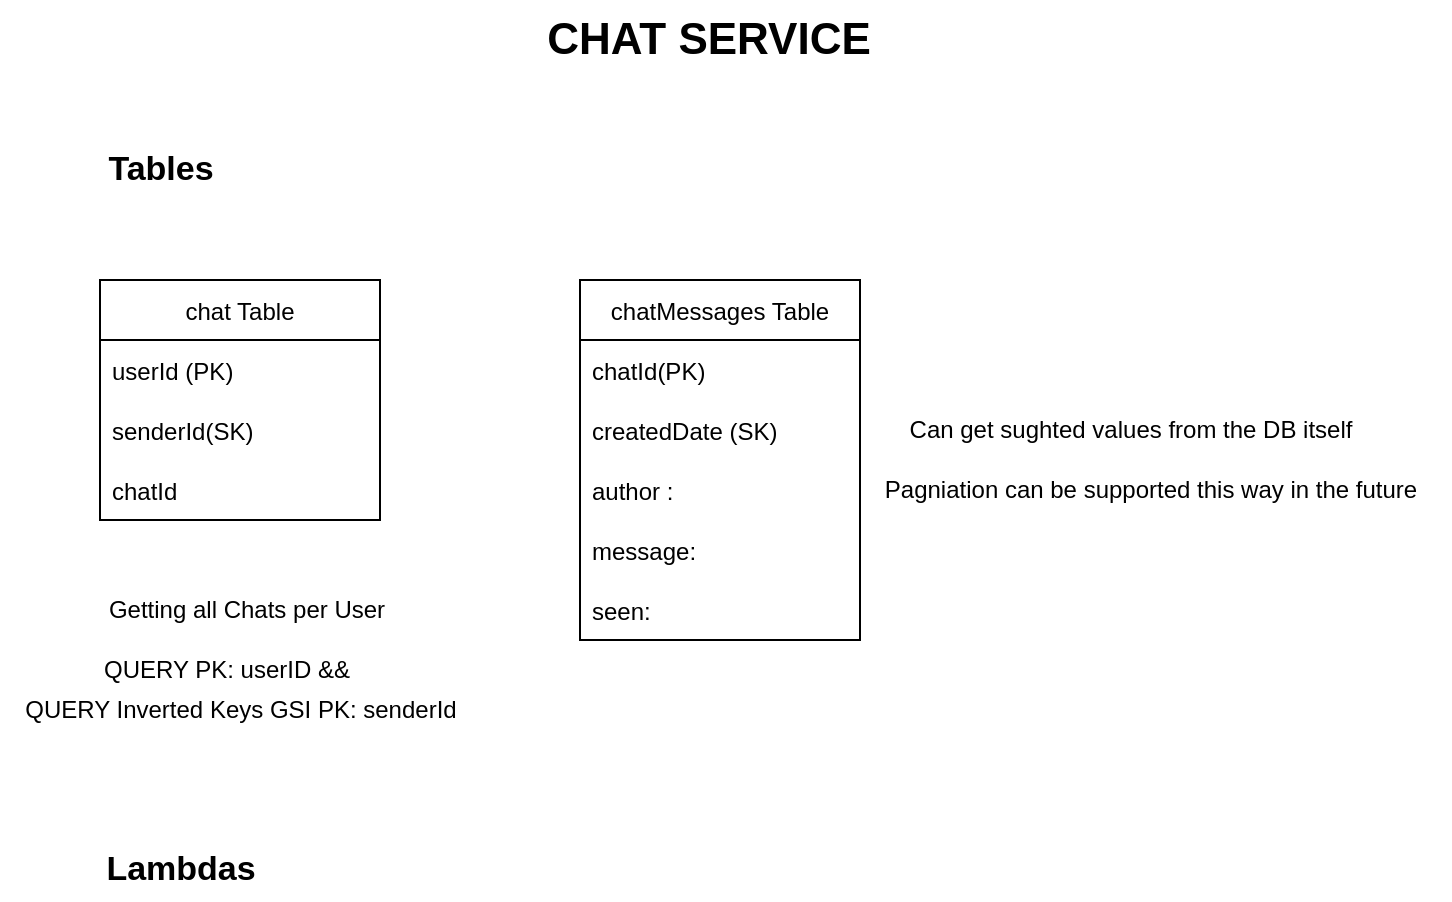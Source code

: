 <mxfile version="20.0.4" type="github">
  <diagram id="LT1MwlxdsC5UkgZRmnNs" name="Page-1">
    <mxGraphModel dx="1422" dy="780" grid="1" gridSize="10" guides="1" tooltips="1" connect="1" arrows="1" fold="1" page="1" pageScale="1" pageWidth="827" pageHeight="1169" math="0" shadow="0">
      <root>
        <mxCell id="0" />
        <mxCell id="1" parent="0" />
        <mxCell id="6XDwwHrDYBpkL6cOkaTp-1" value="chat Table" style="swimlane;fontStyle=0;childLayout=stackLayout;horizontal=1;startSize=30;horizontalStack=0;resizeParent=1;resizeParentMax=0;resizeLast=0;collapsible=1;marginBottom=0;" parent="1" vertex="1">
          <mxGeometry x="110" y="190" width="140" height="120" as="geometry" />
        </mxCell>
        <mxCell id="6XDwwHrDYBpkL6cOkaTp-2" value="userId (PK)" style="text;strokeColor=none;fillColor=none;align=left;verticalAlign=middle;spacingLeft=4;spacingRight=4;overflow=hidden;points=[[0,0.5],[1,0.5]];portConstraint=eastwest;rotatable=0;" parent="6XDwwHrDYBpkL6cOkaTp-1" vertex="1">
          <mxGeometry y="30" width="140" height="30" as="geometry" />
        </mxCell>
        <mxCell id="6XDwwHrDYBpkL6cOkaTp-3" value="senderId(SK)" style="text;strokeColor=none;fillColor=none;align=left;verticalAlign=middle;spacingLeft=4;spacingRight=4;overflow=hidden;points=[[0,0.5],[1,0.5]];portConstraint=eastwest;rotatable=0;" parent="6XDwwHrDYBpkL6cOkaTp-1" vertex="1">
          <mxGeometry y="60" width="140" height="30" as="geometry" />
        </mxCell>
        <mxCell id="6XDwwHrDYBpkL6cOkaTp-4" value="chatId" style="text;strokeColor=none;fillColor=none;align=left;verticalAlign=middle;spacingLeft=4;spacingRight=4;overflow=hidden;points=[[0,0.5],[1,0.5]];portConstraint=eastwest;rotatable=0;" parent="6XDwwHrDYBpkL6cOkaTp-1" vertex="1">
          <mxGeometry y="90" width="140" height="30" as="geometry" />
        </mxCell>
        <mxCell id="6XDwwHrDYBpkL6cOkaTp-5" value="chatMessages Table" style="swimlane;fontStyle=0;childLayout=stackLayout;horizontal=1;startSize=30;horizontalStack=0;resizeParent=1;resizeParentMax=0;resizeLast=0;collapsible=1;marginBottom=0;" parent="1" vertex="1">
          <mxGeometry x="350" y="190" width="140" height="180" as="geometry" />
        </mxCell>
        <mxCell id="6XDwwHrDYBpkL6cOkaTp-6" value="chatId(PK)" style="text;strokeColor=none;fillColor=none;align=left;verticalAlign=middle;spacingLeft=4;spacingRight=4;overflow=hidden;points=[[0,0.5],[1,0.5]];portConstraint=eastwest;rotatable=0;" parent="6XDwwHrDYBpkL6cOkaTp-5" vertex="1">
          <mxGeometry y="30" width="140" height="30" as="geometry" />
        </mxCell>
        <mxCell id="6XDwwHrDYBpkL6cOkaTp-7" value="createdDate (SK)" style="text;strokeColor=none;fillColor=none;align=left;verticalAlign=middle;spacingLeft=4;spacingRight=4;overflow=hidden;points=[[0,0.5],[1,0.5]];portConstraint=eastwest;rotatable=0;" parent="6XDwwHrDYBpkL6cOkaTp-5" vertex="1">
          <mxGeometry y="60" width="140" height="30" as="geometry" />
        </mxCell>
        <mxCell id="6XDwwHrDYBpkL6cOkaTp-8" value="author : " style="text;strokeColor=none;fillColor=none;align=left;verticalAlign=middle;spacingLeft=4;spacingRight=4;overflow=hidden;points=[[0,0.5],[1,0.5]];portConstraint=eastwest;rotatable=0;" parent="6XDwwHrDYBpkL6cOkaTp-5" vertex="1">
          <mxGeometry y="90" width="140" height="30" as="geometry" />
        </mxCell>
        <mxCell id="HVg5W-mPSef3V78qNZUp-4" value="message:" style="text;strokeColor=none;fillColor=none;align=left;verticalAlign=middle;spacingLeft=4;spacingRight=4;overflow=hidden;points=[[0,0.5],[1,0.5]];portConstraint=eastwest;rotatable=0;" vertex="1" parent="6XDwwHrDYBpkL6cOkaTp-5">
          <mxGeometry y="120" width="140" height="30" as="geometry" />
        </mxCell>
        <mxCell id="HVg5W-mPSef3V78qNZUp-5" value="seen: " style="text;strokeColor=none;fillColor=none;align=left;verticalAlign=middle;spacingLeft=4;spacingRight=4;overflow=hidden;points=[[0,0.5],[1,0.5]];portConstraint=eastwest;rotatable=0;" vertex="1" parent="6XDwwHrDYBpkL6cOkaTp-5">
          <mxGeometry y="150" width="140" height="30" as="geometry" />
        </mxCell>
        <mxCell id="HVg5W-mPSef3V78qNZUp-1" value="Getting all Chats per User" style="text;html=1;align=center;verticalAlign=middle;resizable=0;points=[];autosize=1;strokeColor=none;fillColor=none;" vertex="1" parent="1">
          <mxGeometry x="97.5" y="340" width="170" height="30" as="geometry" />
        </mxCell>
        <mxCell id="HVg5W-mPSef3V78qNZUp-2" value="QUERY PK: userID &amp;amp;&amp;amp;" style="text;html=1;align=center;verticalAlign=middle;resizable=0;points=[];autosize=1;strokeColor=none;fillColor=none;" vertex="1" parent="1">
          <mxGeometry x="97.5" y="370" width="150" height="30" as="geometry" />
        </mxCell>
        <mxCell id="HVg5W-mPSef3V78qNZUp-3" value="QUERY Inverted Keys GSI PK: senderId" style="text;html=1;align=center;verticalAlign=middle;resizable=0;points=[];autosize=1;strokeColor=none;fillColor=none;" vertex="1" parent="1">
          <mxGeometry x="60" y="390" width="240" height="30" as="geometry" />
        </mxCell>
        <mxCell id="HVg5W-mPSef3V78qNZUp-6" value="&lt;div&gt;Can get sughted values from the DB itself&lt;/div&gt;" style="text;html=1;align=center;verticalAlign=middle;resizable=0;points=[];autosize=1;strokeColor=none;fillColor=none;" vertex="1" parent="1">
          <mxGeometry x="500" y="250" width="250" height="30" as="geometry" />
        </mxCell>
        <mxCell id="HVg5W-mPSef3V78qNZUp-7" value="Pagniation can be supported this way in the future" style="text;html=1;align=center;verticalAlign=middle;resizable=0;points=[];autosize=1;strokeColor=none;fillColor=none;" vertex="1" parent="1">
          <mxGeometry x="485" y="280" width="300" height="30" as="geometry" />
        </mxCell>
        <mxCell id="HVg5W-mPSef3V78qNZUp-8" value="&lt;div style=&quot;font-size: 22px;&quot;&gt;&lt;b&gt;&lt;font style=&quot;font-size: 22px;&quot;&gt;CHAT SERVICE&lt;/font&gt;&lt;/b&gt;&lt;/div&gt;" style="text;html=1;align=center;verticalAlign=middle;resizable=0;points=[];autosize=1;strokeColor=none;fillColor=none;" vertex="1" parent="1">
          <mxGeometry x="319" y="50" width="190" height="40" as="geometry" />
        </mxCell>
        <mxCell id="HVg5W-mPSef3V78qNZUp-9" value="&lt;div style=&quot;font-size: 17px;&quot;&gt;&lt;font style=&quot;font-size: 17px;&quot;&gt;Tables&lt;/font&gt;&lt;/div&gt;" style="text;html=1;align=center;verticalAlign=middle;resizable=0;points=[];autosize=1;strokeColor=none;fillColor=none;strokeWidth=7;fontStyle=1" vertex="1" parent="1">
          <mxGeometry x="100" y="120" width="80" height="30" as="geometry" />
        </mxCell>
        <mxCell id="HVg5W-mPSef3V78qNZUp-10" value="&lt;div style=&quot;font-size: 17px;&quot;&gt;&lt;font style=&quot;font-size: 17px;&quot;&gt;Lambdas&lt;/font&gt;&lt;/div&gt;" style="text;html=1;align=center;verticalAlign=middle;resizable=0;points=[];autosize=1;strokeColor=none;fillColor=none;strokeWidth=7;fontStyle=1" vertex="1" parent="1">
          <mxGeometry x="100" y="470" width="100" height="30" as="geometry" />
        </mxCell>
      </root>
    </mxGraphModel>
  </diagram>
</mxfile>
